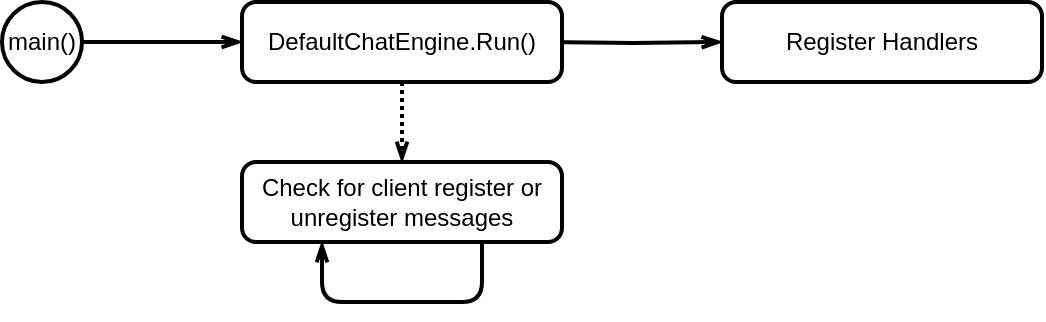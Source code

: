 <mxfile>
    <diagram id="fFWN1DyNbw18HDZ8_LvJ" name="Page-1">
        <mxGraphModel dx="800" dy="629" grid="1" gridSize="10" guides="1" tooltips="1" connect="1" arrows="1" fold="1" page="1" pageScale="1" pageWidth="1169" pageHeight="827" math="0" shadow="0">
            <root>
                <mxCell id="0"/>
                <mxCell id="1" parent="0"/>
                <mxCell id="36" style="edgeStyle=orthogonalEdgeStyle;html=1;strokeWidth=2;endArrow=openThin;endFill=0;" edge="1" parent="1" source="29" target="30">
                    <mxGeometry relative="1" as="geometry"/>
                </mxCell>
                <mxCell id="29" value="main()" style="strokeWidth=2;html=1;shape=mxgraph.flowchart.start_2;whiteSpace=wrap;" vertex="1" parent="1">
                    <mxGeometry x="80" y="80" width="40" height="40" as="geometry"/>
                </mxCell>
                <mxCell id="32" style="edgeStyle=none;html=1;endArrow=openThin;endFill=0;strokeWidth=2;dashed=1;dashPattern=1 1;" edge="1" parent="1" source="30" target="31">
                    <mxGeometry relative="1" as="geometry"/>
                </mxCell>
                <mxCell id="35" style="edgeStyle=orthogonalEdgeStyle;html=1;strokeWidth=2;endArrow=openThin;endFill=0;" edge="1" parent="1" target="34">
                    <mxGeometry relative="1" as="geometry">
                        <mxPoint x="350" y="100" as="sourcePoint"/>
                    </mxGeometry>
                </mxCell>
                <mxCell id="30" value="DefaultChatEngine.Run()" style="rounded=1;whiteSpace=wrap;html=1;absoluteArcSize=1;arcSize=14;strokeWidth=2;" vertex="1" parent="1">
                    <mxGeometry x="200" y="80" width="160" height="40" as="geometry"/>
                </mxCell>
                <mxCell id="31" value="Check for client register or unregister messages" style="rounded=1;whiteSpace=wrap;html=1;absoluteArcSize=1;arcSize=14;strokeWidth=2;" vertex="1" parent="1">
                    <mxGeometry x="200" y="160" width="160" height="40" as="geometry"/>
                </mxCell>
                <mxCell id="33" style="edgeStyle=orthogonalEdgeStyle;html=1;strokeWidth=2;endArrow=openThin;endFill=0;" edge="1" parent="1" source="31" target="31">
                    <mxGeometry relative="1" as="geometry">
                        <mxPoint x="230" y="180" as="targetPoint"/>
                        <Array as="points">
                            <mxPoint x="320" y="230"/>
                            <mxPoint x="240" y="230"/>
                        </Array>
                    </mxGeometry>
                </mxCell>
                <mxCell id="34" value="Register Handlers" style="rounded=1;whiteSpace=wrap;html=1;absoluteArcSize=1;arcSize=14;strokeWidth=2;" vertex="1" parent="1">
                    <mxGeometry x="440" y="80" width="160" height="40" as="geometry"/>
                </mxCell>
            </root>
        </mxGraphModel>
    </diagram>
</mxfile>